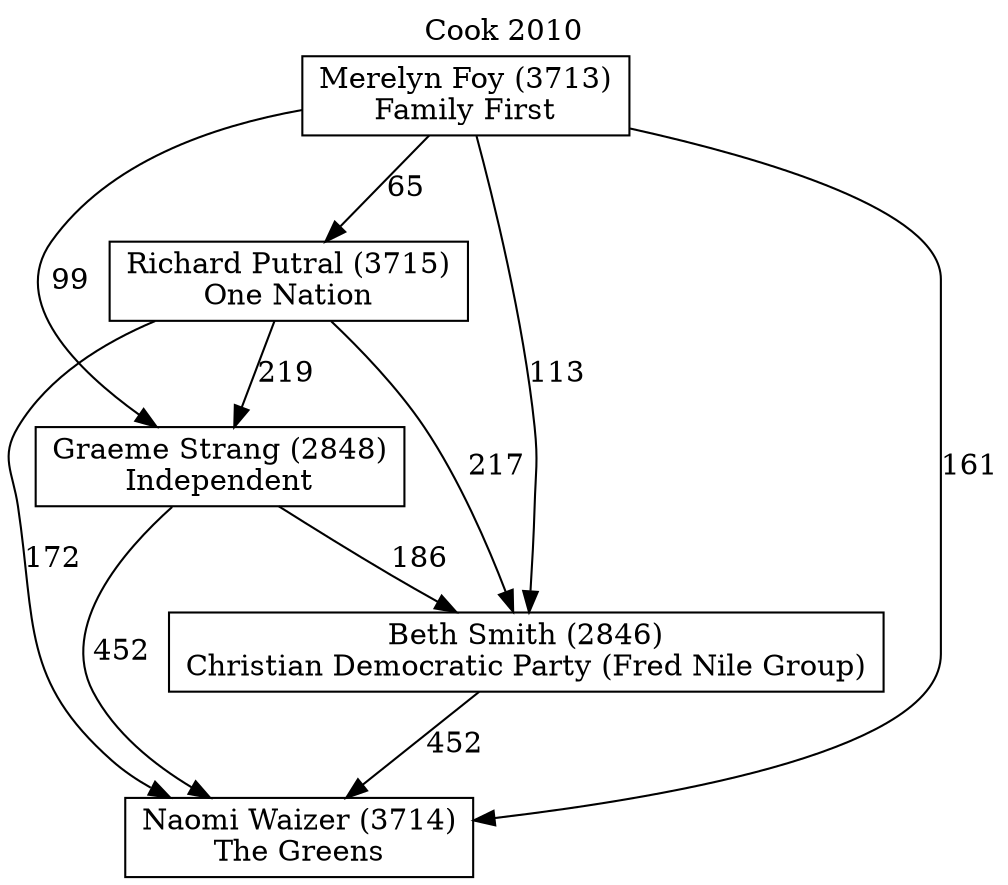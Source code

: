 // House preference flow
digraph "Naomi Waizer (3714)_Cook_2010" {
	graph [label="Cook 2010" labelloc=t mclimit=10]
	node [shape=box]
	"Naomi Waizer (3714)" [label="Naomi Waizer (3714)
The Greens"]
	"Beth Smith (2846)" [label="Beth Smith (2846)
Christian Democratic Party (Fred Nile Group)"]
	"Graeme Strang (2848)" [label="Graeme Strang (2848)
Independent"]
	"Richard Putral (3715)" [label="Richard Putral (3715)
One Nation"]
	"Merelyn Foy (3713)" [label="Merelyn Foy (3713)
Family First"]
	"Naomi Waizer (3714)" [label="Naomi Waizer (3714)
The Greens"]
	"Graeme Strang (2848)" [label="Graeme Strang (2848)
Independent"]
	"Richard Putral (3715)" [label="Richard Putral (3715)
One Nation"]
	"Merelyn Foy (3713)" [label="Merelyn Foy (3713)
Family First"]
	"Naomi Waizer (3714)" [label="Naomi Waizer (3714)
The Greens"]
	"Richard Putral (3715)" [label="Richard Putral (3715)
One Nation"]
	"Merelyn Foy (3713)" [label="Merelyn Foy (3713)
Family First"]
	"Naomi Waizer (3714)" [label="Naomi Waizer (3714)
The Greens"]
	"Merelyn Foy (3713)" [label="Merelyn Foy (3713)
Family First"]
	"Merelyn Foy (3713)" [label="Merelyn Foy (3713)
Family First"]
	"Richard Putral (3715)" [label="Richard Putral (3715)
One Nation"]
	"Merelyn Foy (3713)" [label="Merelyn Foy (3713)
Family First"]
	"Merelyn Foy (3713)" [label="Merelyn Foy (3713)
Family First"]
	"Graeme Strang (2848)" [label="Graeme Strang (2848)
Independent"]
	"Richard Putral (3715)" [label="Richard Putral (3715)
One Nation"]
	"Merelyn Foy (3713)" [label="Merelyn Foy (3713)
Family First"]
	"Graeme Strang (2848)" [label="Graeme Strang (2848)
Independent"]
	"Merelyn Foy (3713)" [label="Merelyn Foy (3713)
Family First"]
	"Merelyn Foy (3713)" [label="Merelyn Foy (3713)
Family First"]
	"Richard Putral (3715)" [label="Richard Putral (3715)
One Nation"]
	"Merelyn Foy (3713)" [label="Merelyn Foy (3713)
Family First"]
	"Merelyn Foy (3713)" [label="Merelyn Foy (3713)
Family First"]
	"Beth Smith (2846)" [label="Beth Smith (2846)
Christian Democratic Party (Fred Nile Group)"]
	"Graeme Strang (2848)" [label="Graeme Strang (2848)
Independent"]
	"Richard Putral (3715)" [label="Richard Putral (3715)
One Nation"]
	"Merelyn Foy (3713)" [label="Merelyn Foy (3713)
Family First"]
	"Beth Smith (2846)" [label="Beth Smith (2846)
Christian Democratic Party (Fred Nile Group)"]
	"Richard Putral (3715)" [label="Richard Putral (3715)
One Nation"]
	"Merelyn Foy (3713)" [label="Merelyn Foy (3713)
Family First"]
	"Beth Smith (2846)" [label="Beth Smith (2846)
Christian Democratic Party (Fred Nile Group)"]
	"Merelyn Foy (3713)" [label="Merelyn Foy (3713)
Family First"]
	"Merelyn Foy (3713)" [label="Merelyn Foy (3713)
Family First"]
	"Richard Putral (3715)" [label="Richard Putral (3715)
One Nation"]
	"Merelyn Foy (3713)" [label="Merelyn Foy (3713)
Family First"]
	"Merelyn Foy (3713)" [label="Merelyn Foy (3713)
Family First"]
	"Graeme Strang (2848)" [label="Graeme Strang (2848)
Independent"]
	"Richard Putral (3715)" [label="Richard Putral (3715)
One Nation"]
	"Merelyn Foy (3713)" [label="Merelyn Foy (3713)
Family First"]
	"Graeme Strang (2848)" [label="Graeme Strang (2848)
Independent"]
	"Merelyn Foy (3713)" [label="Merelyn Foy (3713)
Family First"]
	"Merelyn Foy (3713)" [label="Merelyn Foy (3713)
Family First"]
	"Richard Putral (3715)" [label="Richard Putral (3715)
One Nation"]
	"Merelyn Foy (3713)" [label="Merelyn Foy (3713)
Family First"]
	"Merelyn Foy (3713)" [label="Merelyn Foy (3713)
Family First"]
	"Beth Smith (2846)" -> "Naomi Waizer (3714)" [label=452]
	"Graeme Strang (2848)" -> "Beth Smith (2846)" [label=186]
	"Richard Putral (3715)" -> "Graeme Strang (2848)" [label=219]
	"Merelyn Foy (3713)" -> "Richard Putral (3715)" [label=65]
	"Graeme Strang (2848)" -> "Naomi Waizer (3714)" [label=452]
	"Richard Putral (3715)" -> "Naomi Waizer (3714)" [label=172]
	"Merelyn Foy (3713)" -> "Naomi Waizer (3714)" [label=161]
	"Merelyn Foy (3713)" -> "Graeme Strang (2848)" [label=99]
	"Richard Putral (3715)" -> "Beth Smith (2846)" [label=217]
	"Merelyn Foy (3713)" -> "Beth Smith (2846)" [label=113]
}
